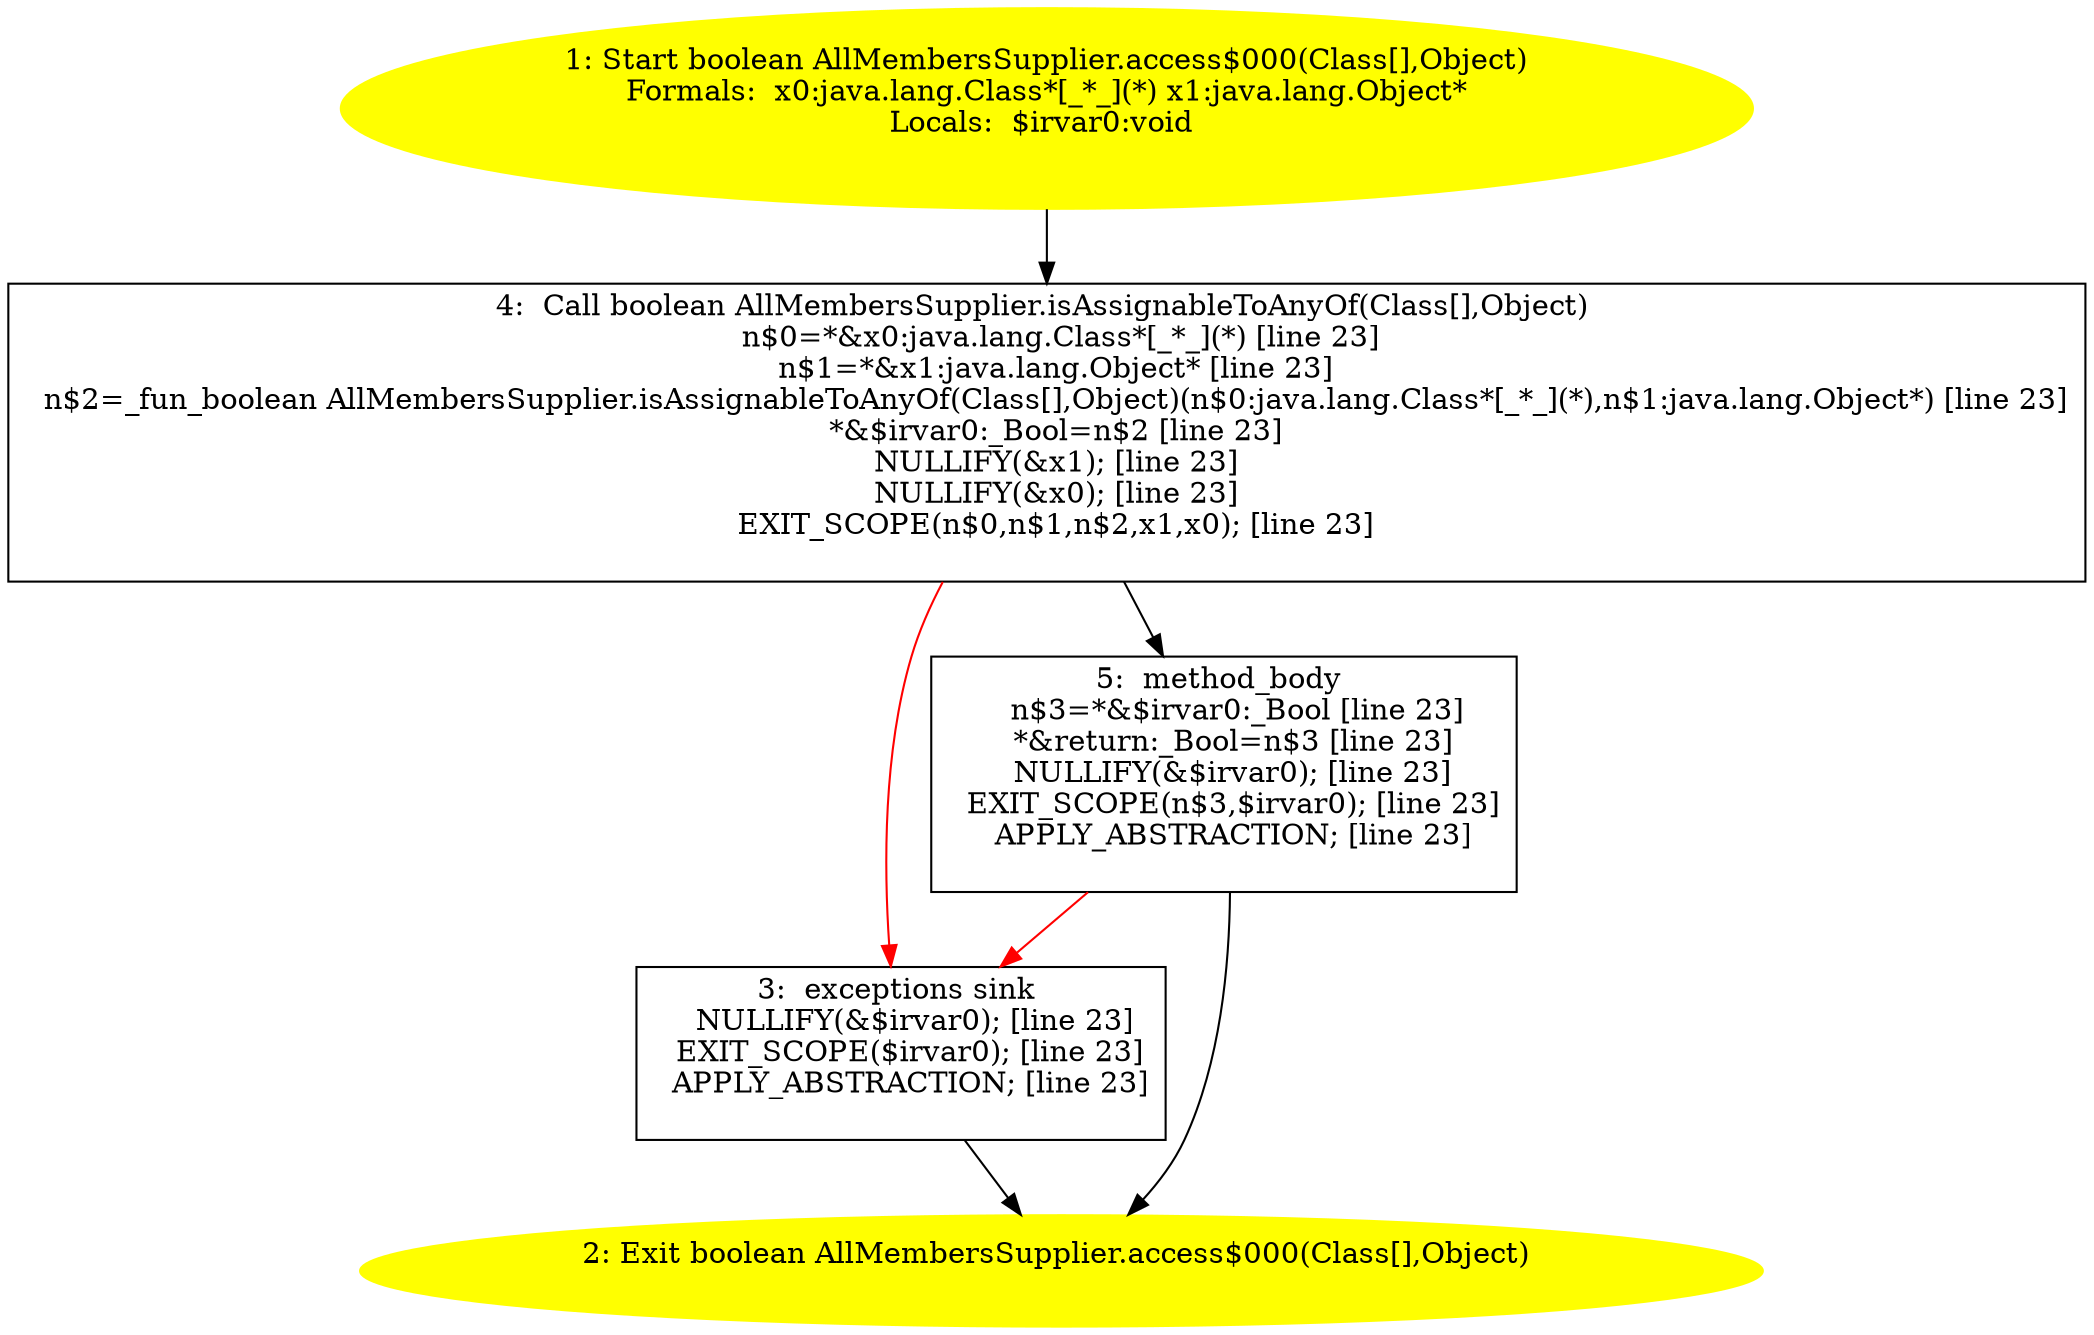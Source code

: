 /* @generated */
digraph cfg {
"org.junit.experimental.theories.internal.AllMembersSupplier.access$000(java.lang.Class[],java.lang.O.e66ae94f817b6f8b5e266719d8c7eaf8_1" [label="1: Start boolean AllMembersSupplier.access$000(Class[],Object)\nFormals:  x0:java.lang.Class*[_*_](*) x1:java.lang.Object*\nLocals:  $irvar0:void \n  " color=yellow style=filled]
	

	 "org.junit.experimental.theories.internal.AllMembersSupplier.access$000(java.lang.Class[],java.lang.O.e66ae94f817b6f8b5e266719d8c7eaf8_1" -> "org.junit.experimental.theories.internal.AllMembersSupplier.access$000(java.lang.Class[],java.lang.O.e66ae94f817b6f8b5e266719d8c7eaf8_4" ;
"org.junit.experimental.theories.internal.AllMembersSupplier.access$000(java.lang.Class[],java.lang.O.e66ae94f817b6f8b5e266719d8c7eaf8_2" [label="2: Exit boolean AllMembersSupplier.access$000(Class[],Object) \n  " color=yellow style=filled]
	

"org.junit.experimental.theories.internal.AllMembersSupplier.access$000(java.lang.Class[],java.lang.O.e66ae94f817b6f8b5e266719d8c7eaf8_3" [label="3:  exceptions sink \n   NULLIFY(&$irvar0); [line 23]\n  EXIT_SCOPE($irvar0); [line 23]\n  APPLY_ABSTRACTION; [line 23]\n " shape="box"]
	

	 "org.junit.experimental.theories.internal.AllMembersSupplier.access$000(java.lang.Class[],java.lang.O.e66ae94f817b6f8b5e266719d8c7eaf8_3" -> "org.junit.experimental.theories.internal.AllMembersSupplier.access$000(java.lang.Class[],java.lang.O.e66ae94f817b6f8b5e266719d8c7eaf8_2" ;
"org.junit.experimental.theories.internal.AllMembersSupplier.access$000(java.lang.Class[],java.lang.O.e66ae94f817b6f8b5e266719d8c7eaf8_4" [label="4:  Call boolean AllMembersSupplier.isAssignableToAnyOf(Class[],Object) \n   n$0=*&x0:java.lang.Class*[_*_](*) [line 23]\n  n$1=*&x1:java.lang.Object* [line 23]\n  n$2=_fun_boolean AllMembersSupplier.isAssignableToAnyOf(Class[],Object)(n$0:java.lang.Class*[_*_](*),n$1:java.lang.Object*) [line 23]\n  *&$irvar0:_Bool=n$2 [line 23]\n  NULLIFY(&x1); [line 23]\n  NULLIFY(&x0); [line 23]\n  EXIT_SCOPE(n$0,n$1,n$2,x1,x0); [line 23]\n " shape="box"]
	

	 "org.junit.experimental.theories.internal.AllMembersSupplier.access$000(java.lang.Class[],java.lang.O.e66ae94f817b6f8b5e266719d8c7eaf8_4" -> "org.junit.experimental.theories.internal.AllMembersSupplier.access$000(java.lang.Class[],java.lang.O.e66ae94f817b6f8b5e266719d8c7eaf8_5" ;
	 "org.junit.experimental.theories.internal.AllMembersSupplier.access$000(java.lang.Class[],java.lang.O.e66ae94f817b6f8b5e266719d8c7eaf8_4" -> "org.junit.experimental.theories.internal.AllMembersSupplier.access$000(java.lang.Class[],java.lang.O.e66ae94f817b6f8b5e266719d8c7eaf8_3" [color="red" ];
"org.junit.experimental.theories.internal.AllMembersSupplier.access$000(java.lang.Class[],java.lang.O.e66ae94f817b6f8b5e266719d8c7eaf8_5" [label="5:  method_body \n   n$3=*&$irvar0:_Bool [line 23]\n  *&return:_Bool=n$3 [line 23]\n  NULLIFY(&$irvar0); [line 23]\n  EXIT_SCOPE(n$3,$irvar0); [line 23]\n  APPLY_ABSTRACTION; [line 23]\n " shape="box"]
	

	 "org.junit.experimental.theories.internal.AllMembersSupplier.access$000(java.lang.Class[],java.lang.O.e66ae94f817b6f8b5e266719d8c7eaf8_5" -> "org.junit.experimental.theories.internal.AllMembersSupplier.access$000(java.lang.Class[],java.lang.O.e66ae94f817b6f8b5e266719d8c7eaf8_2" ;
	 "org.junit.experimental.theories.internal.AllMembersSupplier.access$000(java.lang.Class[],java.lang.O.e66ae94f817b6f8b5e266719d8c7eaf8_5" -> "org.junit.experimental.theories.internal.AllMembersSupplier.access$000(java.lang.Class[],java.lang.O.e66ae94f817b6f8b5e266719d8c7eaf8_3" [color="red" ];
}
